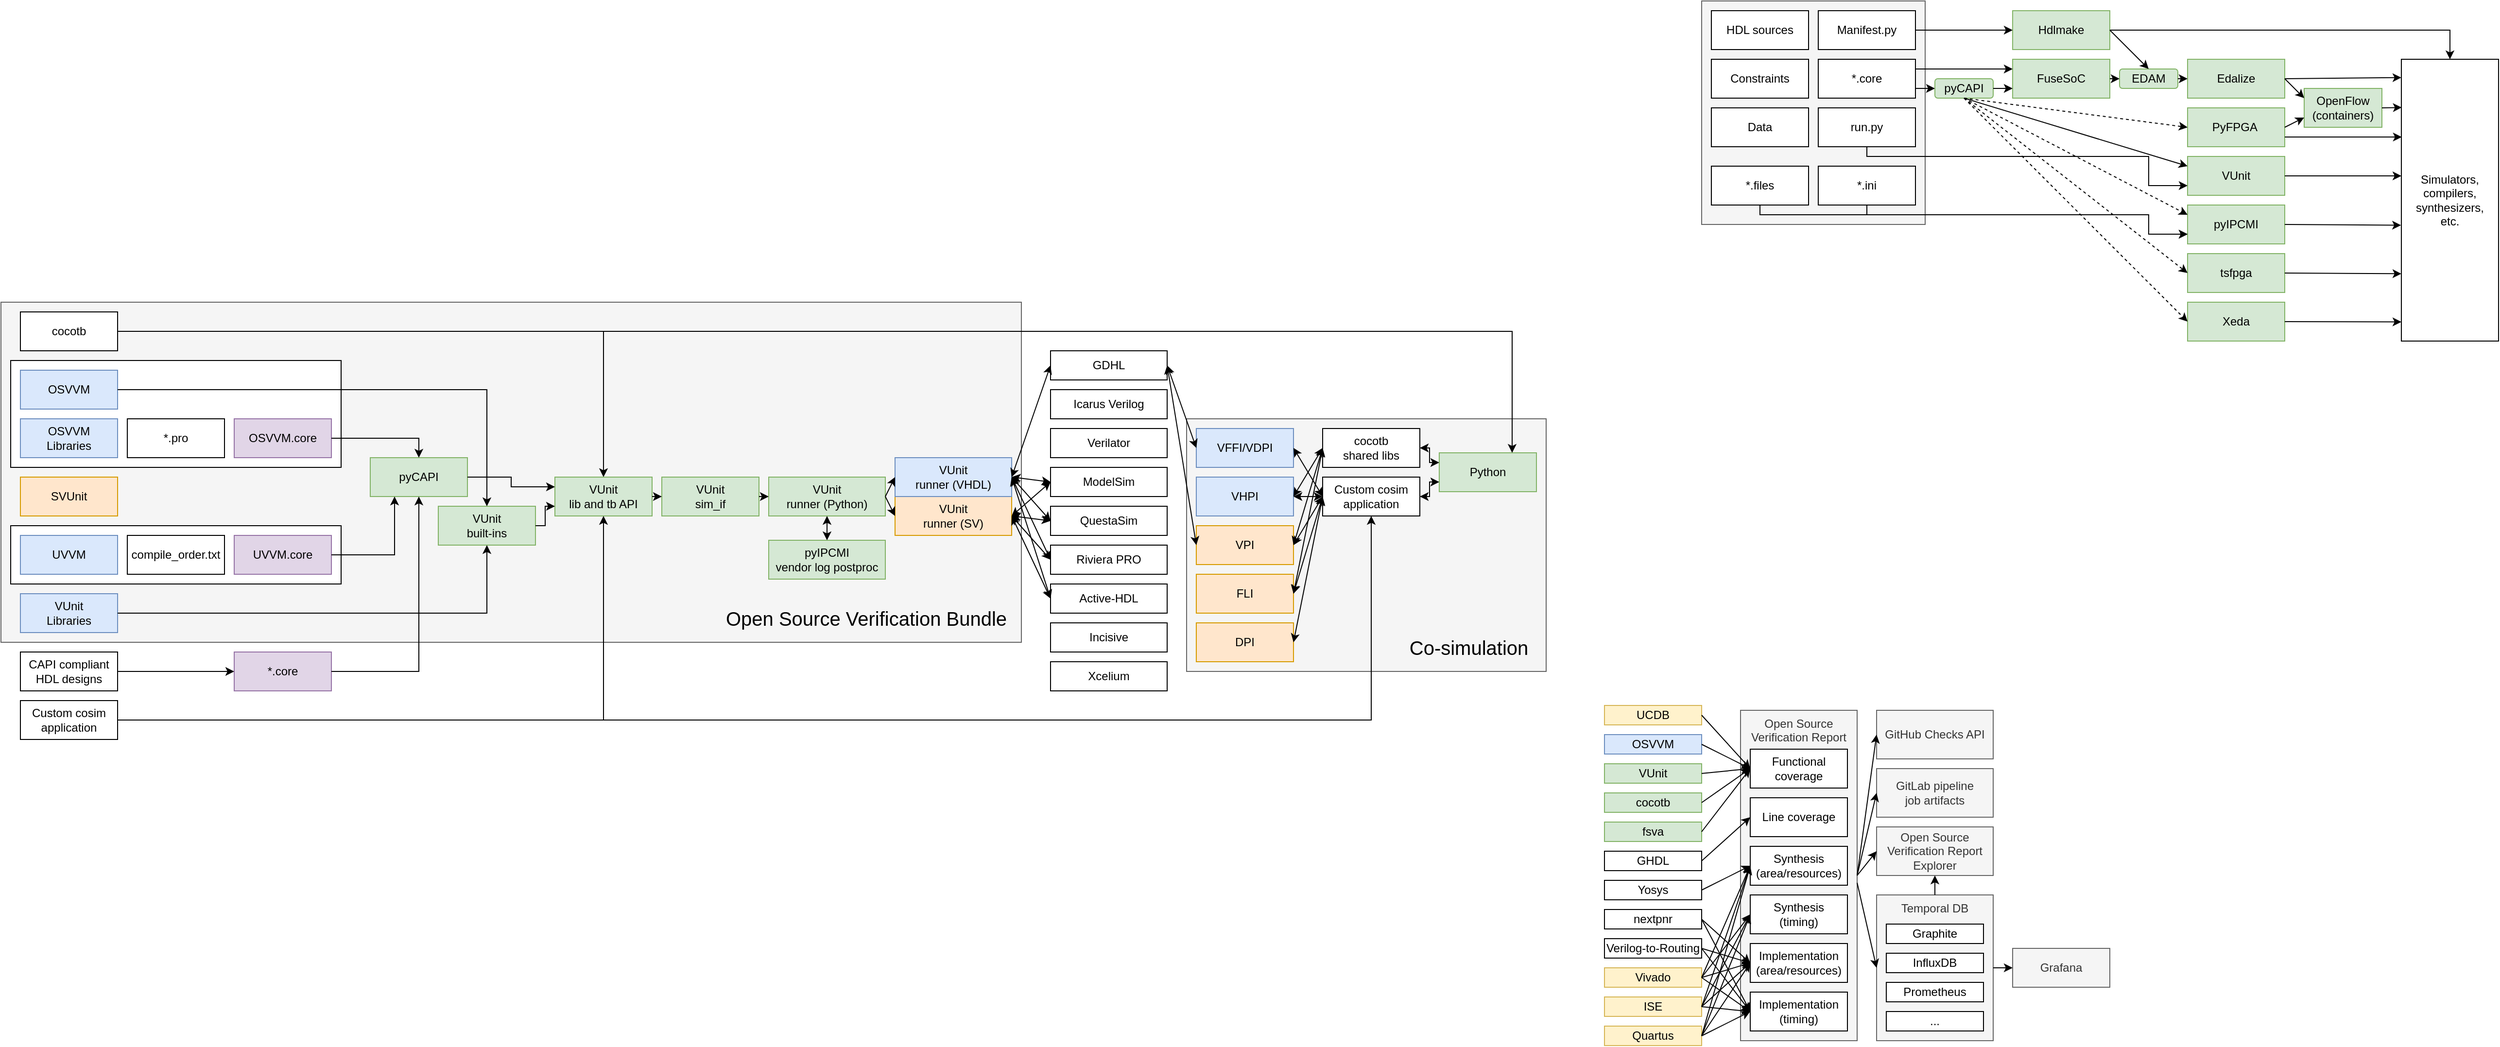 <mxfile version="13.5.7" type="device"><diagram id="d2f9ASwEIC5TiRPAWjsF" name="Page-1"><mxGraphModel dx="1086" dy="806" grid="1" gridSize="10" guides="1" tooltips="1" connect="1" arrows="1" fold="1" page="1" pageScale="1" pageWidth="3300" pageHeight="4681" math="0" shadow="0"><root><mxCell id="0"/><mxCell id="1" parent="0"/><mxCell id="IG0E6dByL6B1RZJMcGXC-5" value="" style="rounded=0;whiteSpace=wrap;html=1;fillColor=#f5f5f5;strokeColor=#666666;fontColor=#333333;" parent="1" vertex="1"><mxGeometry x="1710" y="470" width="370" height="260" as="geometry"/></mxCell><mxCell id="8mpmNhGysi4srLQqvKWt-3" value="" style="rounded=0;whiteSpace=wrap;html=1;fillColor=#f5f5f5;strokeColor=#666666;fontColor=#333333;" parent="1" vertex="1"><mxGeometry x="490" y="350" width="1050" height="350" as="geometry"/></mxCell><mxCell id="IG0E6dByL6B1RZJMcGXC-4" value="" style="rounded=0;whiteSpace=wrap;html=1;" parent="1" vertex="1"><mxGeometry x="500" y="580" width="340" height="60" as="geometry"/></mxCell><mxCell id="IG0E6dByL6B1RZJMcGXC-3" value="" style="rounded=0;whiteSpace=wrap;html=1;" parent="1" vertex="1"><mxGeometry x="500" y="410" width="340" height="110" as="geometry"/></mxCell><mxCell id="mtIA_DTUIuxuyC2sxOnX-15" value="" style="rounded=0;whiteSpace=wrap;html=1;fillColor=#f5f5f5;strokeColor=#666666;fontColor=#333333;" parent="1" vertex="1"><mxGeometry x="2240" y="40" width="230" height="230" as="geometry"/></mxCell><mxCell id="zlIwjg-5zXIZsDVePFxt-1" value="cocotb" style="rounded=0;whiteSpace=wrap;html=1;" parent="1" vertex="1"><mxGeometry x="510" y="360" width="100" height="40" as="geometry"/></mxCell><mxCell id="zlIwjg-5zXIZsDVePFxt-2" value="OSVVM&lt;br&gt;Libraries" style="rounded=0;whiteSpace=wrap;html=1;fillColor=#dae8fc;strokeColor=#6c8ebf;" parent="1" vertex="1"><mxGeometry x="510" y="470" width="100" height="40" as="geometry"/></mxCell><mxCell id="zlIwjg-5zXIZsDVePFxt-3" value="SVUnit" style="rounded=0;whiteSpace=wrap;html=1;fillColor=#ffe6cc;strokeColor=#d79b00;" parent="1" vertex="1"><mxGeometry x="510" y="530" width="100" height="40" as="geometry"/></mxCell><mxCell id="zlIwjg-5zXIZsDVePFxt-4" value="UVVM" style="rounded=0;whiteSpace=wrap;html=1;fillColor=#dae8fc;strokeColor=#6c8ebf;" parent="1" vertex="1"><mxGeometry x="510" y="590" width="100" height="40" as="geometry"/></mxCell><mxCell id="zlIwjg-5zXIZsDVePFxt-5" value="VUnit&lt;br&gt;Libraries" style="rounded=0;whiteSpace=wrap;html=1;fillColor=#dae8fc;strokeColor=#6c8ebf;" parent="1" vertex="1"><mxGeometry x="510" y="650" width="100" height="40" as="geometry"/></mxCell><mxCell id="zlIwjg-5zXIZsDVePFxt-6" value="GDHL" style="rounded=0;whiteSpace=wrap;html=1;" parent="1" vertex="1"><mxGeometry x="1570" y="400" width="120" height="30" as="geometry"/></mxCell><mxCell id="zlIwjg-5zXIZsDVePFxt-7" value="Icarus Verilog" style="rounded=0;whiteSpace=wrap;html=1;" parent="1" vertex="1"><mxGeometry x="1570" y="440" width="120" height="30" as="geometry"/></mxCell><mxCell id="zlIwjg-5zXIZsDVePFxt-8" value="Verilator" style="rounded=0;whiteSpace=wrap;html=1;" parent="1" vertex="1"><mxGeometry x="1570" y="480" width="120" height="30" as="geometry"/></mxCell><mxCell id="zlIwjg-5zXIZsDVePFxt-9" value="ModelSim" style="rounded=0;whiteSpace=wrap;html=1;" parent="1" vertex="1"><mxGeometry x="1570" y="520" width="120" height="30" as="geometry"/></mxCell><mxCell id="zlIwjg-5zXIZsDVePFxt-10" value="Riviera PRO" style="rounded=0;whiteSpace=wrap;html=1;" parent="1" vertex="1"><mxGeometry x="1570" y="600" width="120" height="30" as="geometry"/></mxCell><mxCell id="zlIwjg-5zXIZsDVePFxt-11" value="Active-HDL" style="rounded=0;whiteSpace=wrap;html=1;" parent="1" vertex="1"><mxGeometry x="1570" y="640" width="120" height="30" as="geometry"/></mxCell><mxCell id="zlIwjg-5zXIZsDVePFxt-12" value="QuestaSim" style="rounded=0;whiteSpace=wrap;html=1;" parent="1" vertex="1"><mxGeometry x="1570" y="560" width="120" height="30" as="geometry"/></mxCell><mxCell id="zlIwjg-5zXIZsDVePFxt-14" value="OSVVM.core" style="rounded=0;whiteSpace=wrap;html=1;fillColor=#e1d5e7;strokeColor=#9673a6;" parent="1" vertex="1"><mxGeometry x="730" y="470" width="100" height="40" as="geometry"/></mxCell><mxCell id="zlIwjg-5zXIZsDVePFxt-16" value="UVVM.core" style="rounded=0;whiteSpace=wrap;html=1;fillColor=#e1d5e7;strokeColor=#9673a6;" parent="1" vertex="1"><mxGeometry x="730" y="590" width="100" height="40" as="geometry"/></mxCell><mxCell id="zlIwjg-5zXIZsDVePFxt-18" value="pyCAPI" style="rounded=0;whiteSpace=wrap;html=1;fillColor=#d5e8d4;strokeColor=#82b366;" parent="1" vertex="1"><mxGeometry x="870" y="510" width="100" height="40" as="geometry"/></mxCell><mxCell id="zlIwjg-5zXIZsDVePFxt-19" value="VUnit&lt;br&gt;sim_if" style="rounded=0;whiteSpace=wrap;html=1;fillColor=#d5e8d4;strokeColor=#82b366;" parent="1" vertex="1"><mxGeometry x="1170" y="530" width="100" height="40" as="geometry"/></mxCell><mxCell id="zlIwjg-5zXIZsDVePFxt-20" value="*.pro" style="rounded=0;whiteSpace=wrap;html=1;" parent="1" vertex="1"><mxGeometry x="620" y="470" width="100" height="40" as="geometry"/></mxCell><mxCell id="zlIwjg-5zXIZsDVePFxt-21" value="compile_order.txt" style="rounded=0;whiteSpace=wrap;html=1;" parent="1" vertex="1"><mxGeometry x="620" y="590" width="100" height="40" as="geometry"/></mxCell><mxCell id="zlIwjg-5zXIZsDVePFxt-22" value="OSVVM" style="rounded=0;whiteSpace=wrap;html=1;fillColor=#dae8fc;strokeColor=#6c8ebf;" parent="1" vertex="1"><mxGeometry x="510" y="420" width="100" height="40" as="geometry"/></mxCell><mxCell id="zlIwjg-5zXIZsDVePFxt-23" value="VUnit&lt;br&gt;runner (Python)" style="rounded=0;whiteSpace=wrap;html=1;fillColor=#d5e8d4;strokeColor=#82b366;" parent="1" vertex="1"><mxGeometry x="1280" y="530" width="120" height="40" as="geometry"/></mxCell><mxCell id="zlIwjg-5zXIZsDVePFxt-27" value="Incisive" style="rounded=0;whiteSpace=wrap;html=1;" parent="1" vertex="1"><mxGeometry x="1570" y="680" width="120" height="30" as="geometry"/></mxCell><mxCell id="zlIwjg-5zXIZsDVePFxt-28" value="Xcelium" style="rounded=0;whiteSpace=wrap;html=1;" parent="1" vertex="1"><mxGeometry x="1570" y="720" width="120" height="30" as="geometry"/></mxCell><mxCell id="zlIwjg-5zXIZsDVePFxt-29" value="VUnit&lt;br&gt;built-ins" style="rounded=0;whiteSpace=wrap;html=1;fillColor=#d5e8d4;strokeColor=#82b366;" parent="1" vertex="1"><mxGeometry x="940" y="560" width="100" height="40" as="geometry"/></mxCell><mxCell id="zlIwjg-5zXIZsDVePFxt-30" value="" style="endArrow=classic;html=1;exitX=1;exitY=0.5;exitDx=0;exitDy=0;edgeStyle=orthogonalEdgeStyle;entryX=0.5;entryY=0;entryDx=0;entryDy=0;rounded=0;" parent="1" source="zlIwjg-5zXIZsDVePFxt-22" target="zlIwjg-5zXIZsDVePFxt-29" edge="1"><mxGeometry width="50" height="50" relative="1" as="geometry"><mxPoint x="960" y="590" as="sourcePoint"/><mxPoint x="1010" y="540" as="targetPoint"/></mxGeometry></mxCell><mxCell id="zlIwjg-5zXIZsDVePFxt-31" value="" style="endArrow=classic;html=1;exitX=1;exitY=0.5;exitDx=0;exitDy=0;edgeStyle=orthogonalEdgeStyle;entryX=0.5;entryY=0;entryDx=0;entryDy=0;rounded=0;" parent="1" source="zlIwjg-5zXIZsDVePFxt-1" target="zlIwjg-5zXIZsDVePFxt-34" edge="1"><mxGeometry width="50" height="50" relative="1" as="geometry"><mxPoint x="620" y="460" as="sourcePoint"/><mxPoint x="1010" y="540" as="targetPoint"/></mxGeometry></mxCell><mxCell id="zlIwjg-5zXIZsDVePFxt-32" value="" style="endArrow=classic;html=1;exitX=1;exitY=0.5;exitDx=0;exitDy=0;edgeStyle=orthogonalEdgeStyle;entryX=0.5;entryY=0;entryDx=0;entryDy=0;rounded=0;" parent="1" source="zlIwjg-5zXIZsDVePFxt-14" target="zlIwjg-5zXIZsDVePFxt-18" edge="1"><mxGeometry width="50" height="50" relative="1" as="geometry"><mxPoint x="620" y="410" as="sourcePoint"/><mxPoint x="1010" y="540" as="targetPoint"/></mxGeometry></mxCell><mxCell id="zlIwjg-5zXIZsDVePFxt-33" value="" style="endArrow=classic;html=1;exitX=1;exitY=0.5;exitDx=0;exitDy=0;edgeStyle=orthogonalEdgeStyle;entryX=0.25;entryY=1;entryDx=0;entryDy=0;rounded=0;" parent="1" source="zlIwjg-5zXIZsDVePFxt-16" target="zlIwjg-5zXIZsDVePFxt-18" edge="1"><mxGeometry width="50" height="50" relative="1" as="geometry"><mxPoint x="840" y="510" as="sourcePoint"/><mxPoint x="900" y="540" as="targetPoint"/></mxGeometry></mxCell><mxCell id="zlIwjg-5zXIZsDVePFxt-34" value="VUnit&lt;br&gt;lib and tb API" style="rounded=0;whiteSpace=wrap;html=1;fillColor=#d5e8d4;strokeColor=#82b366;" parent="1" vertex="1"><mxGeometry x="1060" y="530" width="100" height="40" as="geometry"/></mxCell><mxCell id="zlIwjg-5zXIZsDVePFxt-35" value="" style="endArrow=classic;html=1;edgeStyle=orthogonalEdgeStyle;entryX=0.5;entryY=1;entryDx=0;entryDy=0;rounded=0;" parent="1" source="zlIwjg-5zXIZsDVePFxt-5" target="zlIwjg-5zXIZsDVePFxt-29" edge="1"><mxGeometry width="50" height="50" relative="1" as="geometry"><mxPoint x="620" y="460" as="sourcePoint"/><mxPoint x="1010" y="540" as="targetPoint"/></mxGeometry></mxCell><mxCell id="zlIwjg-5zXIZsDVePFxt-36" value="" style="endArrow=classic;html=1;exitX=1;exitY=0.5;exitDx=0;exitDy=0;edgeStyle=orthogonalEdgeStyle;entryX=0;entryY=0.25;entryDx=0;entryDy=0;rounded=0;" parent="1" source="zlIwjg-5zXIZsDVePFxt-18" target="zlIwjg-5zXIZsDVePFxt-34" edge="1"><mxGeometry width="50" height="50" relative="1" as="geometry"><mxPoint x="840" y="610" as="sourcePoint"/><mxPoint x="930" y="560" as="targetPoint"/></mxGeometry></mxCell><mxCell id="zlIwjg-5zXIZsDVePFxt-37" value="" style="endArrow=classic;html=1;exitX=1;exitY=0.5;exitDx=0;exitDy=0;edgeStyle=orthogonalEdgeStyle;entryX=0;entryY=0.75;entryDx=0;entryDy=0;rounded=0;" parent="1" source="zlIwjg-5zXIZsDVePFxt-29" target="zlIwjg-5zXIZsDVePFxt-34" edge="1"><mxGeometry width="50" height="50" relative="1" as="geometry"><mxPoint x="980" y="540" as="sourcePoint"/><mxPoint x="1070" y="550" as="targetPoint"/></mxGeometry></mxCell><mxCell id="zlIwjg-5zXIZsDVePFxt-38" value="" style="endArrow=classic;html=1;entryX=0;entryY=0.5;entryDx=0;entryDy=0;exitX=1;exitY=0.5;exitDx=0;exitDy=0;" parent="1" source="zlIwjg-5zXIZsDVePFxt-34" target="zlIwjg-5zXIZsDVePFxt-19" edge="1"><mxGeometry width="50" height="50" relative="1" as="geometry"><mxPoint x="1040" y="370" as="sourcePoint"/><mxPoint x="1090" y="320" as="targetPoint"/></mxGeometry></mxCell><mxCell id="zlIwjg-5zXIZsDVePFxt-39" value="" style="endArrow=classic;html=1;entryX=0;entryY=0.5;entryDx=0;entryDy=0;exitX=1;exitY=0.5;exitDx=0;exitDy=0;" parent="1" source="zlIwjg-5zXIZsDVePFxt-19" target="zlIwjg-5zXIZsDVePFxt-23" edge="1"><mxGeometry width="50" height="50" relative="1" as="geometry"><mxPoint x="1260" y="480" as="sourcePoint"/><mxPoint x="1180" y="560" as="targetPoint"/></mxGeometry></mxCell><mxCell id="zlIwjg-5zXIZsDVePFxt-40" value="VUnit&lt;br&gt;runner (SV)" style="rounded=0;whiteSpace=wrap;html=1;fillColor=#ffe6cc;strokeColor=#d79b00;" parent="1" vertex="1"><mxGeometry x="1410" y="550" width="120" height="40" as="geometry"/></mxCell><mxCell id="zlIwjg-5zXIZsDVePFxt-41" value="VUnit&lt;br&gt;runner (VHDL)" style="rounded=0;whiteSpace=wrap;html=1;fillColor=#dae8fc;strokeColor=#6c8ebf;" parent="1" vertex="1"><mxGeometry x="1410" y="510" width="120" height="40" as="geometry"/></mxCell><mxCell id="zlIwjg-5zXIZsDVePFxt-42" value="" style="endArrow=classic;html=1;entryX=0;entryY=0.5;entryDx=0;entryDy=0;exitX=1;exitY=0.5;exitDx=0;exitDy=0;" parent="1" source="zlIwjg-5zXIZsDVePFxt-23" target="zlIwjg-5zXIZsDVePFxt-41" edge="1"><mxGeometry width="50" height="50" relative="1" as="geometry"><mxPoint x="1280" y="560" as="sourcePoint"/><mxPoint x="1290" y="560" as="targetPoint"/></mxGeometry></mxCell><mxCell id="zlIwjg-5zXIZsDVePFxt-43" value="" style="endArrow=classic;html=1;entryX=0;entryY=0.5;entryDx=0;entryDy=0;exitX=1;exitY=0.5;exitDx=0;exitDy=0;" parent="1" source="zlIwjg-5zXIZsDVePFxt-23" target="zlIwjg-5zXIZsDVePFxt-40" edge="1"><mxGeometry width="50" height="50" relative="1" as="geometry"><mxPoint x="1410" y="560" as="sourcePoint"/><mxPoint x="1420" y="540" as="targetPoint"/></mxGeometry></mxCell><mxCell id="zlIwjg-5zXIZsDVePFxt-44" value="" style="endArrow=classic;html=1;entryX=0;entryY=0.5;entryDx=0;entryDy=0;exitX=1;exitY=0.5;exitDx=0;exitDy=0;startArrow=classic;startFill=1;endFill=1;" parent="1" source="zlIwjg-5zXIZsDVePFxt-41" target="zlIwjg-5zXIZsDVePFxt-6" edge="1"><mxGeometry width="50" height="50" relative="1" as="geometry"><mxPoint x="1410" y="560" as="sourcePoint"/><mxPoint x="1420" y="540" as="targetPoint"/></mxGeometry></mxCell><mxCell id="zlIwjg-5zXIZsDVePFxt-45" value="" style="endArrow=classic;html=1;entryX=0;entryY=0.5;entryDx=0;entryDy=0;exitX=1;exitY=0.5;exitDx=0;exitDy=0;startArrow=classic;startFill=1;endFill=1;" parent="1" source="zlIwjg-5zXIZsDVePFxt-41" target="zlIwjg-5zXIZsDVePFxt-9" edge="1"><mxGeometry width="50" height="50" relative="1" as="geometry"><mxPoint x="1540" y="540" as="sourcePoint"/><mxPoint x="1580" y="400" as="targetPoint"/></mxGeometry></mxCell><mxCell id="zlIwjg-5zXIZsDVePFxt-46" value="" style="endArrow=classic;html=1;entryX=0;entryY=0.5;entryDx=0;entryDy=0;exitX=1;exitY=0.5;exitDx=0;exitDy=0;startArrow=classic;startFill=1;endFill=1;" parent="1" source="zlIwjg-5zXIZsDVePFxt-40" target="zlIwjg-5zXIZsDVePFxt-9" edge="1"><mxGeometry width="50" height="50" relative="1" as="geometry"><mxPoint x="1540" y="540" as="sourcePoint"/><mxPoint x="1580" y="520" as="targetPoint"/></mxGeometry></mxCell><mxCell id="zlIwjg-5zXIZsDVePFxt-47" value="" style="endArrow=classic;html=1;entryX=0;entryY=0.5;entryDx=0;entryDy=0;exitX=1;exitY=0.5;exitDx=0;exitDy=0;startArrow=classic;startFill=1;endFill=1;" parent="1" source="zlIwjg-5zXIZsDVePFxt-40" target="zlIwjg-5zXIZsDVePFxt-12" edge="1"><mxGeometry width="50" height="50" relative="1" as="geometry"><mxPoint x="1540" y="580" as="sourcePoint"/><mxPoint x="1580" y="520" as="targetPoint"/></mxGeometry></mxCell><mxCell id="zlIwjg-5zXIZsDVePFxt-48" value="" style="endArrow=classic;html=1;entryX=0;entryY=0.5;entryDx=0;entryDy=0;exitX=1;exitY=0.5;exitDx=0;exitDy=0;startArrow=classic;startFill=1;endFill=1;" parent="1" source="zlIwjg-5zXIZsDVePFxt-40" target="zlIwjg-5zXIZsDVePFxt-10" edge="1"><mxGeometry width="50" height="50" relative="1" as="geometry"><mxPoint x="1540" y="580" as="sourcePoint"/><mxPoint x="1580" y="560" as="targetPoint"/></mxGeometry></mxCell><mxCell id="zlIwjg-5zXIZsDVePFxt-49" value="" style="endArrow=classic;html=1;entryX=0;entryY=0.5;entryDx=0;entryDy=0;exitX=1;exitY=0.5;exitDx=0;exitDy=0;startArrow=classic;startFill=1;endFill=1;" parent="1" source="zlIwjg-5zXIZsDVePFxt-41" target="zlIwjg-5zXIZsDVePFxt-12" edge="1"><mxGeometry width="50" height="50" relative="1" as="geometry"><mxPoint x="1540" y="580" as="sourcePoint"/><mxPoint x="1580" y="600" as="targetPoint"/></mxGeometry></mxCell><mxCell id="zlIwjg-5zXIZsDVePFxt-50" value="" style="endArrow=classic;html=1;entryX=0;entryY=0.5;entryDx=0;entryDy=0;exitX=1;exitY=0.5;exitDx=0;exitDy=0;startArrow=classic;startFill=1;endFill=1;" parent="1" source="zlIwjg-5zXIZsDVePFxt-41" target="zlIwjg-5zXIZsDVePFxt-10" edge="1"><mxGeometry width="50" height="50" relative="1" as="geometry"><mxPoint x="1540" y="540" as="sourcePoint"/><mxPoint x="1580" y="560" as="targetPoint"/></mxGeometry></mxCell><mxCell id="zlIwjg-5zXIZsDVePFxt-51" value="" style="endArrow=classic;html=1;entryX=0;entryY=0.5;entryDx=0;entryDy=0;exitX=1;exitY=0.5;exitDx=0;exitDy=0;startArrow=classic;startFill=1;endFill=1;" parent="1" source="zlIwjg-5zXIZsDVePFxt-41" target="zlIwjg-5zXIZsDVePFxt-11" edge="1"><mxGeometry width="50" height="50" relative="1" as="geometry"><mxPoint x="1540" y="540" as="sourcePoint"/><mxPoint x="1580" y="600" as="targetPoint"/></mxGeometry></mxCell><mxCell id="zlIwjg-5zXIZsDVePFxt-52" value="" style="endArrow=classic;html=1;entryX=0;entryY=0.5;entryDx=0;entryDy=0;startArrow=classic;startFill=1;endFill=1;" parent="1" target="zlIwjg-5zXIZsDVePFxt-11" edge="1"><mxGeometry width="50" height="50" relative="1" as="geometry"><mxPoint x="1530" y="570" as="sourcePoint"/><mxPoint x="1580" y="640" as="targetPoint"/></mxGeometry></mxCell><mxCell id="8mpmNhGysi4srLQqvKWt-1" value="CAPI compliant&lt;br&gt;HDL designs" style="rounded=0;whiteSpace=wrap;html=1;" parent="1" vertex="1"><mxGeometry x="510" y="710" width="100" height="40" as="geometry"/></mxCell><mxCell id="8mpmNhGysi4srLQqvKWt-2" value="*.core" style="rounded=0;whiteSpace=wrap;html=1;fillColor=#e1d5e7;strokeColor=#9673a6;" parent="1" vertex="1"><mxGeometry x="730" y="710" width="100" height="40" as="geometry"/></mxCell><mxCell id="8mpmNhGysi4srLQqvKWt-4" value="" style="endArrow=classic;html=1;exitX=1;exitY=0.5;exitDx=0;exitDy=0;edgeStyle=orthogonalEdgeStyle;entryX=0.5;entryY=1;entryDx=0;entryDy=0;rounded=0;" parent="1" source="8mpmNhGysi4srLQqvKWt-2" target="zlIwjg-5zXIZsDVePFxt-18" edge="1"><mxGeometry width="50" height="50" relative="1" as="geometry"><mxPoint x="840" y="610" as="sourcePoint"/><mxPoint x="905" y="560" as="targetPoint"/></mxGeometry></mxCell><mxCell id="8mpmNhGysi4srLQqvKWt-5" value="" style="endArrow=classic;html=1;fontColor=#000000;exitX=1;exitY=0.5;exitDx=0;exitDy=0;entryX=0;entryY=0.5;entryDx=0;entryDy=0;" parent="1" source="8mpmNhGysi4srLQqvKWt-1" target="8mpmNhGysi4srLQqvKWt-2" edge="1"><mxGeometry width="50" height="50" relative="1" as="geometry"><mxPoint x="1080" y="610" as="sourcePoint"/><mxPoint x="1130" y="560" as="targetPoint"/></mxGeometry></mxCell><mxCell id="8mpmNhGysi4srLQqvKWt-6" value="VPI" style="rounded=0;whiteSpace=wrap;html=1;fillColor=#ffe6cc;strokeColor=#d79b00;" parent="1" vertex="1"><mxGeometry x="1720" y="580" width="100" height="40" as="geometry"/></mxCell><mxCell id="8mpmNhGysi4srLQqvKWt-7" value="VHPI" style="rounded=0;whiteSpace=wrap;html=1;fillColor=#dae8fc;strokeColor=#6c8ebf;" parent="1" vertex="1"><mxGeometry x="1720" y="530" width="100" height="40" as="geometry"/></mxCell><mxCell id="8mpmNhGysi4srLQqvKWt-8" value="VFFI/VDPI" style="rounded=0;whiteSpace=wrap;html=1;fillColor=#dae8fc;strokeColor=#6c8ebf;" parent="1" vertex="1"><mxGeometry x="1720" y="480" width="100" height="40" as="geometry"/></mxCell><mxCell id="8mpmNhGysi4srLQqvKWt-9" value="FLI" style="rounded=0;whiteSpace=wrap;html=1;fillColor=#ffe6cc;strokeColor=#d79b00;" parent="1" vertex="1"><mxGeometry x="1720" y="630" width="100" height="40" as="geometry"/></mxCell><mxCell id="8mpmNhGysi4srLQqvKWt-10" value="Python" style="rounded=0;whiteSpace=wrap;html=1;fillColor=#d5e8d4;strokeColor=#82b366;" parent="1" vertex="1"><mxGeometry x="1970" y="505" width="100" height="40" as="geometry"/></mxCell><mxCell id="8mpmNhGysi4srLQqvKWt-11" value="Custom cosim&lt;br&gt;application" style="rounded=0;whiteSpace=wrap;html=1;" parent="1" vertex="1"><mxGeometry x="1850" y="530" width="100" height="40" as="geometry"/></mxCell><mxCell id="8mpmNhGysi4srLQqvKWt-12" value="" style="endArrow=classic;html=1;entryX=1;entryY=0.5;entryDx=0;entryDy=0;exitX=0;exitY=0.5;exitDx=0;exitDy=0;startArrow=classic;startFill=1;endFill=1;" parent="1" source="8mpmNhGysi4srLQqvKWt-6" target="zlIwjg-5zXIZsDVePFxt-6" edge="1"><mxGeometry width="50" height="50" relative="1" as="geometry"><mxPoint x="1540" y="565.0" as="sourcePoint"/><mxPoint x="1580" y="425.0" as="targetPoint"/></mxGeometry></mxCell><mxCell id="8mpmNhGysi4srLQqvKWt-13" value="" style="endArrow=classic;html=1;entryX=1;entryY=0.5;entryDx=0;entryDy=0;exitX=0;exitY=0.5;exitDx=0;exitDy=0;startArrow=classic;startFill=1;endFill=1;" parent="1" source="8mpmNhGysi4srLQqvKWt-8" target="zlIwjg-5zXIZsDVePFxt-6" edge="1"><mxGeometry width="50" height="50" relative="1" as="geometry"><mxPoint x="1740" y="510.0" as="sourcePoint"/><mxPoint x="1700" y="425.0" as="targetPoint"/></mxGeometry></mxCell><mxCell id="8mpmNhGysi4srLQqvKWt-14" value="" style="endArrow=classic;html=1;entryX=1;entryY=0.5;entryDx=0;entryDy=0;exitX=0;exitY=0.5;exitDx=0;exitDy=0;startArrow=classic;startFill=1;endFill=1;" parent="1" source="8mpmNhGysi4srLQqvKWt-11" target="8mpmNhGysi4srLQqvKWt-6" edge="1"><mxGeometry width="50" height="50" relative="1" as="geometry"><mxPoint x="1730.0" y="510" as="sourcePoint"/><mxPoint x="1690.0" y="425" as="targetPoint"/></mxGeometry></mxCell><mxCell id="8mpmNhGysi4srLQqvKWt-15" value="cocotb&lt;br&gt;shared libs" style="rounded=0;whiteSpace=wrap;html=1;" parent="1" vertex="1"><mxGeometry x="1850" y="480" width="100" height="40" as="geometry"/></mxCell><mxCell id="8mpmNhGysi4srLQqvKWt-16" value="" style="endArrow=classic;html=1;entryX=1;entryY=0.5;entryDx=0;entryDy=0;exitX=0;exitY=0.5;exitDx=0;exitDy=0;startArrow=classic;startFill=1;endFill=1;" parent="1" source="8mpmNhGysi4srLQqvKWt-15" target="8mpmNhGysi4srLQqvKWt-6" edge="1"><mxGeometry width="50" height="50" relative="1" as="geometry"><mxPoint x="1860.0" y="585" as="sourcePoint"/><mxPoint x="1830.0" y="510" as="targetPoint"/></mxGeometry></mxCell><mxCell id="8mpmNhGysi4srLQqvKWt-17" value="" style="endArrow=classic;html=1;entryX=1;entryY=0.5;entryDx=0;entryDy=0;startArrow=classic;startFill=1;endFill=1;rounded=0;exitX=0;exitY=0.25;exitDx=0;exitDy=0;edgeStyle=orthogonalEdgeStyle;" parent="1" source="8mpmNhGysi4srLQqvKWt-10" target="8mpmNhGysi4srLQqvKWt-15" edge="1"><mxGeometry width="50" height="50" relative="1" as="geometry"><mxPoint x="1980" y="610" as="sourcePoint"/><mxPoint x="1830.0" y="510" as="targetPoint"/><Array as="points"><mxPoint x="1960" y="515"/><mxPoint x="1960" y="500"/></Array></mxGeometry></mxCell><mxCell id="8mpmNhGysi4srLQqvKWt-18" value="" style="endArrow=classic;html=1;entryX=1;entryY=0.5;entryDx=0;entryDy=0;startArrow=classic;startFill=1;endFill=1;edgeStyle=orthogonalEdgeStyle;rounded=0;exitX=0;exitY=0.75;exitDx=0;exitDy=0;" parent="1" source="8mpmNhGysi4srLQqvKWt-10" target="8mpmNhGysi4srLQqvKWt-11" edge="1"><mxGeometry width="50" height="50" relative="1" as="geometry"><mxPoint x="2010" y="780" as="sourcePoint"/><mxPoint x="1910.0" y="485" as="targetPoint"/><Array as="points"><mxPoint x="1960" y="535"/><mxPoint x="1960" y="550"/></Array></mxGeometry></mxCell><mxCell id="8mpmNhGysi4srLQqvKWt-19" value="" style="endArrow=classic;html=1;entryX=1;entryY=0.5;entryDx=0;entryDy=0;exitX=0;exitY=0.5;exitDx=0;exitDy=0;startArrow=classic;startFill=1;endFill=1;" parent="1" source="8mpmNhGysi4srLQqvKWt-15" target="8mpmNhGysi4srLQqvKWt-7" edge="1"><mxGeometry width="50" height="50" relative="1" as="geometry"><mxPoint x="1860.0" y="510" as="sourcePoint"/><mxPoint x="1830.0" y="510" as="targetPoint"/></mxGeometry></mxCell><mxCell id="8mpmNhGysi4srLQqvKWt-20" value="" style="endArrow=classic;html=1;entryX=1;entryY=0.5;entryDx=0;entryDy=0;exitX=0;exitY=0.5;exitDx=0;exitDy=0;startArrow=classic;startFill=1;endFill=1;" parent="1" source="8mpmNhGysi4srLQqvKWt-15" target="8mpmNhGysi4srLQqvKWt-9" edge="1"><mxGeometry width="50" height="50" relative="1" as="geometry"><mxPoint x="1860.0" y="510" as="sourcePoint"/><mxPoint x="1830.0" y="560" as="targetPoint"/></mxGeometry></mxCell><mxCell id="8mpmNhGysi4srLQqvKWt-21" value="" style="endArrow=classic;html=1;entryX=1;entryY=0.5;entryDx=0;entryDy=0;startArrow=classic;startFill=1;endFill=1;exitX=0;exitY=0.5;exitDx=0;exitDy=0;" parent="1" source="8mpmNhGysi4srLQqvKWt-11" target="8mpmNhGysi4srLQqvKWt-7" edge="1"><mxGeometry width="50" height="50" relative="1" as="geometry"><mxPoint x="1850" y="575" as="sourcePoint"/><mxPoint x="1830.0" y="660" as="targetPoint"/></mxGeometry></mxCell><mxCell id="8mpmNhGysi4srLQqvKWt-22" value="" style="endArrow=classic;html=1;entryX=1;entryY=0.5;entryDx=0;entryDy=0;startArrow=classic;startFill=1;endFill=1;exitX=0;exitY=0.5;exitDx=0;exitDy=0;" parent="1" source="8mpmNhGysi4srLQqvKWt-11" target="8mpmNhGysi4srLQqvKWt-8" edge="1"><mxGeometry width="50" height="50" relative="1" as="geometry"><mxPoint x="1850" y="575" as="sourcePoint"/><mxPoint x="1830.0" y="560" as="targetPoint"/></mxGeometry></mxCell><mxCell id="8mpmNhGysi4srLQqvKWt-23" value="" style="endArrow=classic;html=1;entryX=1;entryY=0.5;entryDx=0;entryDy=0;startArrow=classic;startFill=1;endFill=1;exitX=0;exitY=0.5;exitDx=0;exitDy=0;" parent="1" source="8mpmNhGysi4srLQqvKWt-11" target="8mpmNhGysi4srLQqvKWt-9" edge="1"><mxGeometry width="50" height="50" relative="1" as="geometry"><mxPoint x="1860.0" y="585" as="sourcePoint"/><mxPoint x="1830.0" y="610" as="targetPoint"/></mxGeometry></mxCell><mxCell id="mtIA_DTUIuxuyC2sxOnX-1" value="FuseSoC" style="rounded=0;whiteSpace=wrap;html=1;fillColor=#d5e8d4;strokeColor=#82b366;" parent="1" vertex="1"><mxGeometry x="2560" y="100" width="100" height="40" as="geometry"/></mxCell><mxCell id="mtIA_DTUIuxuyC2sxOnX-2" value="pyCAPI" style="rounded=1;whiteSpace=wrap;html=1;fillColor=#d5e8d4;strokeColor=#82b366;" parent="1" vertex="1"><mxGeometry x="2480" y="120" width="60" height="20" as="geometry"/></mxCell><mxCell id="mtIA_DTUIuxuyC2sxOnX-3" value="*.core" style="rounded=0;whiteSpace=wrap;html=1;" parent="1" vertex="1"><mxGeometry x="2360" y="100" width="100" height="40" as="geometry"/></mxCell><mxCell id="mtIA_DTUIuxuyC2sxOnX-4" value="HDL sources" style="rounded=0;whiteSpace=wrap;html=1;" parent="1" vertex="1"><mxGeometry x="2250" y="50" width="100" height="40" as="geometry"/></mxCell><mxCell id="mtIA_DTUIuxuyC2sxOnX-5" value="Constraints" style="rounded=0;whiteSpace=wrap;html=1;" parent="1" vertex="1"><mxGeometry x="2250" y="100" width="100" height="40" as="geometry"/></mxCell><mxCell id="mtIA_DTUIuxuyC2sxOnX-6" value="Data" style="rounded=0;whiteSpace=wrap;html=1;" parent="1" vertex="1"><mxGeometry x="2250" y="150" width="100" height="40" as="geometry"/></mxCell><mxCell id="mtIA_DTUIuxuyC2sxOnX-7" value="Xeda" style="rounded=0;whiteSpace=wrap;html=1;fillColor=#d5e8d4;strokeColor=#82b366;" parent="1" vertex="1"><mxGeometry x="2740" y="350" width="100" height="40" as="geometry"/></mxCell><mxCell id="mtIA_DTUIuxuyC2sxOnX-8" value="tsfpga" style="rounded=0;whiteSpace=wrap;html=1;fillColor=#d5e8d4;strokeColor=#82b366;" parent="1" vertex="1"><mxGeometry x="2740" y="300" width="100" height="40" as="geometry"/></mxCell><mxCell id="mtIA_DTUIuxuyC2sxOnX-9" value="&amp;nbsp; &amp;nbsp; &amp;nbsp; &amp;nbsp;PyFPGA" style="rounded=0;whiteSpace=wrap;html=1;fillColor=#d5e8d4;strokeColor=#82b366;align=left;" parent="1" vertex="1"><mxGeometry x="2740" y="150" width="100" height="40" as="geometry"/></mxCell><mxCell id="mtIA_DTUIuxuyC2sxOnX-10" value="VUnit" style="rounded=0;whiteSpace=wrap;html=1;fillColor=#d5e8d4;strokeColor=#82b366;" parent="1" vertex="1"><mxGeometry x="2740" y="200" width="100" height="40" as="geometry"/></mxCell><mxCell id="mtIA_DTUIuxuyC2sxOnX-11" value="EDAM" style="rounded=1;whiteSpace=wrap;html=1;fillColor=#d5e8d4;strokeColor=#82b366;" parent="1" vertex="1"><mxGeometry x="2670" y="110" width="60" height="20" as="geometry"/></mxCell><mxCell id="mtIA_DTUIuxuyC2sxOnX-12" value="Edalize" style="rounded=0;whiteSpace=wrap;html=1;fillColor=#d5e8d4;strokeColor=#82b366;" parent="1" vertex="1"><mxGeometry x="2740" y="100" width="100" height="40" as="geometry"/></mxCell><mxCell id="mtIA_DTUIuxuyC2sxOnX-13" value="Simulators,&lt;br&gt;compilers,&lt;br&gt;synthesizers,&lt;br&gt;etc." style="rounded=0;whiteSpace=wrap;html=1;" parent="1" vertex="1"><mxGeometry x="2960" y="100" width="100" height="290" as="geometry"/></mxCell><mxCell id="mtIA_DTUIuxuyC2sxOnX-16" value="" style="endArrow=classic;html=1;entryX=0;entryY=0.414;entryDx=0;entryDy=0;exitX=1;exitY=0.5;exitDx=0;exitDy=0;entryPerimeter=0;" parent="1" source="mtIA_DTUIuxuyC2sxOnX-10" target="mtIA_DTUIuxuyC2sxOnX-13" edge="1"><mxGeometry width="50" height="50" relative="1" as="geometry"><mxPoint x="2610" y="180" as="sourcePoint"/><mxPoint x="2660" y="130" as="targetPoint"/></mxGeometry></mxCell><mxCell id="mtIA_DTUIuxuyC2sxOnX-17" value="" style="endArrow=classic;html=1;exitX=1;exitY=0.75;exitDx=0;exitDy=0;entryX=0.004;entryY=0.276;entryDx=0;entryDy=0;entryPerimeter=0;" parent="1" source="mtIA_DTUIuxuyC2sxOnX-9" target="mtIA_DTUIuxuyC2sxOnX-13" edge="1"><mxGeometry width="50" height="50" relative="1" as="geometry"><mxPoint x="2730" y="10" as="sourcePoint"/><mxPoint x="2950" y="200" as="targetPoint"/></mxGeometry></mxCell><mxCell id="mtIA_DTUIuxuyC2sxOnX-18" value="" style="endArrow=classic;html=1;exitX=1;exitY=0.5;exitDx=0;exitDy=0;entryX=0;entryY=0.761;entryDx=0;entryDy=0;entryPerimeter=0;" parent="1" source="mtIA_DTUIuxuyC2sxOnX-8" target="mtIA_DTUIuxuyC2sxOnX-13" edge="1"><mxGeometry width="50" height="50" relative="1" as="geometry"><mxPoint x="2730" y="60" as="sourcePoint"/><mxPoint x="2950" y="310" as="targetPoint"/></mxGeometry></mxCell><mxCell id="mtIA_DTUIuxuyC2sxOnX-19" value="" style="endArrow=classic;html=1;exitX=1;exitY=0.5;exitDx=0;exitDy=0;entryX=0;entryY=0.932;entryDx=0;entryDy=0;entryPerimeter=0;" parent="1" source="mtIA_DTUIuxuyC2sxOnX-7" target="mtIA_DTUIuxuyC2sxOnX-13" edge="1"><mxGeometry width="50" height="50" relative="1" as="geometry"><mxPoint x="2730" y="110" as="sourcePoint"/><mxPoint x="2950" y="350" as="targetPoint"/></mxGeometry></mxCell><mxCell id="mtIA_DTUIuxuyC2sxOnX-20" value="" style="endArrow=classic;html=1;exitX=1;exitY=0.5;exitDx=0;exitDy=0;entryX=0;entryY=0.065;entryDx=0;entryDy=0;entryPerimeter=0;" parent="1" source="mtIA_DTUIuxuyC2sxOnX-12" target="mtIA_DTUIuxuyC2sxOnX-13" edge="1"><mxGeometry width="50" height="50" relative="1" as="geometry"><mxPoint x="2730" y="160" as="sourcePoint"/><mxPoint x="2920" y="110" as="targetPoint"/></mxGeometry></mxCell><mxCell id="mtIA_DTUIuxuyC2sxOnX-21" value="" style="endArrow=classic;html=1;exitX=1;exitY=0.5;exitDx=0;exitDy=0;entryX=0;entryY=0.5;entryDx=0;entryDy=0;" parent="1" source="mtIA_DTUIuxuyC2sxOnX-11" target="mtIA_DTUIuxuyC2sxOnX-12" edge="1"><mxGeometry width="50" height="50" relative="1" as="geometry"><mxPoint x="2850" y="210" as="sourcePoint"/><mxPoint x="2870" y="110" as="targetPoint"/></mxGeometry></mxCell><mxCell id="mtIA_DTUIuxuyC2sxOnX-22" value="" style="endArrow=classic;html=1;exitX=1;exitY=0.5;exitDx=0;exitDy=0;entryX=0;entryY=0.5;entryDx=0;entryDy=0;" parent="1" source="mtIA_DTUIuxuyC2sxOnX-1" target="mtIA_DTUIuxuyC2sxOnX-11" edge="1"><mxGeometry width="50" height="50" relative="1" as="geometry"><mxPoint x="2730" y="210" as="sourcePoint"/><mxPoint x="2590" y="280" as="targetPoint"/></mxGeometry></mxCell><mxCell id="mtIA_DTUIuxuyC2sxOnX-23" value="" style="endArrow=classic;html=1;exitX=0.5;exitY=1;exitDx=0;exitDy=0;entryX=0;entryY=0.25;entryDx=0;entryDy=0;" parent="1" source="mtIA_DTUIuxuyC2sxOnX-2" target="mtIA_DTUIuxuyC2sxOnX-10" edge="1"><mxGeometry width="50" height="50" relative="1" as="geometry"><mxPoint x="2590" y="210" as="sourcePoint"/><mxPoint x="2610" y="210" as="targetPoint"/></mxGeometry></mxCell><mxCell id="mtIA_DTUIuxuyC2sxOnX-24" value="" style="endArrow=classic;html=1;exitX=0.5;exitY=1;exitDx=0;exitDy=0;entryX=0;entryY=0.5;entryDx=0;entryDy=0;dashed=1;" parent="1" source="mtIA_DTUIuxuyC2sxOnX-2" target="mtIA_DTUIuxuyC2sxOnX-9" edge="1"><mxGeometry width="50" height="50" relative="1" as="geometry"><mxPoint x="2590" y="160" as="sourcePoint"/><mxPoint x="2600" y="50" as="targetPoint"/></mxGeometry></mxCell><mxCell id="mtIA_DTUIuxuyC2sxOnX-25" value="" style="endArrow=classic;html=1;exitX=0.5;exitY=1;exitDx=0;exitDy=0;entryX=0;entryY=0.5;entryDx=0;entryDy=0;dashed=1;" parent="1" source="mtIA_DTUIuxuyC2sxOnX-2" target="mtIA_DTUIuxuyC2sxOnX-8" edge="1"><mxGeometry width="50" height="50" relative="1" as="geometry"><mxPoint x="2590" y="160" as="sourcePoint"/><mxPoint x="2610" y="60" as="targetPoint"/></mxGeometry></mxCell><mxCell id="mtIA_DTUIuxuyC2sxOnX-26" value="" style="endArrow=classic;html=1;exitX=0.5;exitY=1;exitDx=0;exitDy=0;entryX=0;entryY=0.5;entryDx=0;entryDy=0;dashed=1;" parent="1" source="mtIA_DTUIuxuyC2sxOnX-2" target="mtIA_DTUIuxuyC2sxOnX-7" edge="1"><mxGeometry width="50" height="50" relative="1" as="geometry"><mxPoint x="2590" y="160" as="sourcePoint"/><mxPoint x="2610" y="110" as="targetPoint"/></mxGeometry></mxCell><mxCell id="mtIA_DTUIuxuyC2sxOnX-27" value="" style="endArrow=classic;html=1;exitX=1;exitY=0.75;exitDx=0;exitDy=0;entryX=0;entryY=0.5;entryDx=0;entryDy=0;" parent="1" source="mtIA_DTUIuxuyC2sxOnX-3" target="mtIA_DTUIuxuyC2sxOnX-2" edge="1"><mxGeometry width="50" height="50" relative="1" as="geometry"><mxPoint x="2590" y="160" as="sourcePoint"/><mxPoint x="2480" y="150" as="targetPoint"/></mxGeometry></mxCell><mxCell id="mtIA_DTUIuxuyC2sxOnX-29" value="" style="endArrow=classic;html=1;exitX=1;exitY=0.25;exitDx=0;exitDy=0;entryX=0;entryY=0.25;entryDx=0;entryDy=0;" parent="1" source="mtIA_DTUIuxuyC2sxOnX-3" target="mtIA_DTUIuxuyC2sxOnX-1" edge="1"><mxGeometry width="50" height="50" relative="1" as="geometry"><mxPoint x="2470" y="160" as="sourcePoint"/><mxPoint x="2490" y="160" as="targetPoint"/></mxGeometry></mxCell><mxCell id="mtIA_DTUIuxuyC2sxOnX-31" value="Hdlmake" style="rounded=0;whiteSpace=wrap;html=1;fillColor=#d5e8d4;strokeColor=#82b366;" parent="1" vertex="1"><mxGeometry x="2560" y="50" width="100" height="40" as="geometry"/></mxCell><mxCell id="mtIA_DTUIuxuyC2sxOnX-32" value="" style="endArrow=classic;html=1;exitX=1;exitY=0.5;exitDx=0;exitDy=0;entryX=0.5;entryY=0;entryDx=0;entryDy=0;" parent="1" source="mtIA_DTUIuxuyC2sxOnX-31" target="mtIA_DTUIuxuyC2sxOnX-11" edge="1"><mxGeometry width="50" height="50" relative="1" as="geometry"><mxPoint x="2610" y="130" as="sourcePoint"/><mxPoint x="2630" y="130" as="targetPoint"/></mxGeometry></mxCell><mxCell id="mtIA_DTUIuxuyC2sxOnX-33" value="run.py" style="rounded=0;whiteSpace=wrap;html=1;" parent="1" vertex="1"><mxGeometry x="2360" y="150" width="100" height="40" as="geometry"/></mxCell><mxCell id="mtIA_DTUIuxuyC2sxOnX-34" value="" style="endArrow=classic;html=1;exitX=0.5;exitY=1;exitDx=0;exitDy=0;entryX=0;entryY=0.75;entryDx=0;entryDy=0;edgeStyle=orthogonalEdgeStyle;rounded=0;" parent="1" source="mtIA_DTUIuxuyC2sxOnX-33" target="mtIA_DTUIuxuyC2sxOnX-10" edge="1"><mxGeometry width="50" height="50" relative="1" as="geometry"><mxPoint x="2590" y="180" as="sourcePoint"/><mxPoint x="2730" y="180" as="targetPoint"/><Array as="points"><mxPoint x="2410" y="200"/><mxPoint x="2700" y="200"/><mxPoint x="2700" y="230"/></Array></mxGeometry></mxCell><mxCell id="mtIA_DTUIuxuyC2sxOnX-35" value="Manifest.py" style="rounded=0;whiteSpace=wrap;html=1;" parent="1" vertex="1"><mxGeometry x="2360" y="50" width="100" height="40" as="geometry"/></mxCell><mxCell id="mtIA_DTUIuxuyC2sxOnX-36" value="" style="endArrow=classic;html=1;exitX=1;exitY=0.5;exitDx=0;exitDy=0;entryX=0;entryY=0.5;entryDx=0;entryDy=0;" parent="1" source="mtIA_DTUIuxuyC2sxOnX-35" target="mtIA_DTUIuxuyC2sxOnX-31" edge="1"><mxGeometry width="50" height="50" relative="1" as="geometry"><mxPoint x="2590" y="80" as="sourcePoint"/><mxPoint x="2610" y="130" as="targetPoint"/></mxGeometry></mxCell><mxCell id="S_3mn23QbebFaimZnyT2-1" value="" style="endArrow=classic;html=1;exitX=1;exitY=0.5;exitDx=0;exitDy=0;entryX=0.5;entryY=0;entryDx=0;entryDy=0;edgeStyle=orthogonalEdgeStyle;rounded=0;" parent="1" source="mtIA_DTUIuxuyC2sxOnX-31" target="mtIA_DTUIuxuyC2sxOnX-13" edge="1"><mxGeometry width="50" height="50" relative="1" as="geometry"><mxPoint x="2610" y="80" as="sourcePoint"/><mxPoint x="2630" y="130" as="targetPoint"/></mxGeometry></mxCell><mxCell id="IG0E6dByL6B1RZJMcGXC-1" value="" style="endArrow=classic;html=1;exitX=1;exitY=0.5;exitDx=0;exitDy=0;edgeStyle=orthogonalEdgeStyle;entryX=0.75;entryY=0;entryDx=0;entryDy=0;rounded=0;" parent="1" source="zlIwjg-5zXIZsDVePFxt-1" target="8mpmNhGysi4srLQqvKWt-10" edge="1"><mxGeometry width="50" height="50" relative="1" as="geometry"><mxPoint x="620" y="410" as="sourcePoint"/><mxPoint x="1120.0" y="540" as="targetPoint"/><Array as="points"><mxPoint x="2045" y="380"/></Array></mxGeometry></mxCell><mxCell id="IG0E6dByL6B1RZJMcGXC-6" value="Custom cosim&lt;br&gt;application" style="rounded=0;whiteSpace=wrap;html=1;" parent="1" vertex="1"><mxGeometry x="510" y="760" width="100" height="40" as="geometry"/></mxCell><mxCell id="IG0E6dByL6B1RZJMcGXC-7" value="" style="endArrow=classic;html=1;exitX=1;exitY=0.5;exitDx=0;exitDy=0;edgeStyle=orthogonalEdgeStyle;entryX=0.5;entryY=1;entryDx=0;entryDy=0;rounded=0;" parent="1" source="IG0E6dByL6B1RZJMcGXC-6" target="zlIwjg-5zXIZsDVePFxt-34" edge="1"><mxGeometry width="50" height="50" relative="1" as="geometry"><mxPoint x="840.0" y="740" as="sourcePoint"/><mxPoint x="930.0" y="560" as="targetPoint"/></mxGeometry></mxCell><mxCell id="IG0E6dByL6B1RZJMcGXC-8" value="" style="endArrow=classic;html=1;exitX=1;exitY=0.5;exitDx=0;exitDy=0;edgeStyle=orthogonalEdgeStyle;rounded=0;entryX=0.5;entryY=1;entryDx=0;entryDy=0;" parent="1" source="IG0E6dByL6B1RZJMcGXC-6" target="8mpmNhGysi4srLQqvKWt-11" edge="1"><mxGeometry width="50" height="50" relative="1" as="geometry"><mxPoint x="620" y="790" as="sourcePoint"/><mxPoint x="1920" y="730" as="targetPoint"/></mxGeometry></mxCell><mxCell id="_-4wS_JDql1Luh_HgSd7-1" value="*.ini" style="rounded=0;whiteSpace=wrap;html=1;" parent="1" vertex="1"><mxGeometry x="2360" y="210" width="100" height="40" as="geometry"/></mxCell><mxCell id="_-4wS_JDql1Luh_HgSd7-2" value="*.files" style="rounded=0;whiteSpace=wrap;html=1;" parent="1" vertex="1"><mxGeometry x="2250" y="210" width="100" height="40" as="geometry"/></mxCell><mxCell id="_-4wS_JDql1Luh_HgSd7-3" value="pyIPCMI" style="rounded=0;whiteSpace=wrap;html=1;fillColor=#d5e8d4;strokeColor=#82b366;" parent="1" vertex="1"><mxGeometry x="2740" y="250" width="100" height="40" as="geometry"/></mxCell><mxCell id="_-4wS_JDql1Luh_HgSd7-4" value="" style="endArrow=classic;html=1;entryX=0;entryY=0.25;entryDx=0;entryDy=0;dashed=1;exitX=0.5;exitY=1;exitDx=0;exitDy=0;" parent="1" source="mtIA_DTUIuxuyC2sxOnX-2" target="_-4wS_JDql1Luh_HgSd7-3" edge="1"><mxGeometry width="50" height="50" relative="1" as="geometry"><mxPoint x="2570" y="270" as="sourcePoint"/><mxPoint x="2730" y="330" as="targetPoint"/></mxGeometry></mxCell><mxCell id="_-4wS_JDql1Luh_HgSd7-5" value="" style="endArrow=classic;html=1;exitX=0.5;exitY=1;exitDx=0;exitDy=0;entryX=0;entryY=0.75;entryDx=0;entryDy=0;edgeStyle=orthogonalEdgeStyle;rounded=0;" parent="1" source="_-4wS_JDql1Luh_HgSd7-2" target="_-4wS_JDql1Luh_HgSd7-3" edge="1"><mxGeometry width="50" height="50" relative="1" as="geometry"><mxPoint x="2420" y="200" as="sourcePoint"/><mxPoint x="2730" y="190" as="targetPoint"/><Array as="points"><mxPoint x="2300" y="260"/><mxPoint x="2700" y="260"/><mxPoint x="2700" y="280"/></Array></mxGeometry></mxCell><mxCell id="_-4wS_JDql1Luh_HgSd7-6" value="" style="endArrow=classic;html=1;exitX=0.5;exitY=1;exitDx=0;exitDy=0;entryX=0;entryY=0.75;entryDx=0;entryDy=0;edgeStyle=orthogonalEdgeStyle;rounded=0;" parent="1" source="_-4wS_JDql1Luh_HgSd7-1" target="_-4wS_JDql1Luh_HgSd7-3" edge="1"><mxGeometry width="50" height="50" relative="1" as="geometry"><mxPoint x="2470" y="290" as="sourcePoint"/><mxPoint x="2730" y="390" as="targetPoint"/><Array as="points"><mxPoint x="2410" y="260"/><mxPoint x="2700" y="260"/><mxPoint x="2700" y="280"/></Array></mxGeometry></mxCell><mxCell id="_-4wS_JDql1Luh_HgSd7-7" value="" style="endArrow=classic;html=1;exitX=1;exitY=0.5;exitDx=0;exitDy=0;entryX=-0.004;entryY=0.589;entryDx=0;entryDy=0;entryPerimeter=0;" parent="1" source="_-4wS_JDql1Luh_HgSd7-3" target="mtIA_DTUIuxuyC2sxOnX-13" edge="1"><mxGeometry width="50" height="50" relative="1" as="geometry"><mxPoint x="2850" y="330.0" as="sourcePoint"/><mxPoint x="2870" y="235.0" as="targetPoint"/></mxGeometry></mxCell><mxCell id="jfquOf9dDFEfQXhfjCiT-1" value="pyIPCMI&lt;br&gt;vendor log postproc" style="rounded=0;whiteSpace=wrap;html=1;fillColor=#d5e8d4;strokeColor=#82b366;" parent="1" vertex="1"><mxGeometry x="1280" y="595" width="120" height="40" as="geometry"/></mxCell><mxCell id="jfquOf9dDFEfQXhfjCiT-2" value="" style="endArrow=classic;html=1;entryX=0.5;entryY=0;entryDx=0;entryDy=0;exitX=0.5;exitY=1;exitDx=0;exitDy=0;startArrow=classic;startFill=1;" parent="1" source="zlIwjg-5zXIZsDVePFxt-23" target="jfquOf9dDFEfQXhfjCiT-1" edge="1"><mxGeometry width="50" height="50" relative="1" as="geometry"><mxPoint x="1410" y="560" as="sourcePoint"/><mxPoint x="1420" y="580" as="targetPoint"/></mxGeometry></mxCell><mxCell id="dN1bju9Ac9nDzZc7p51h-1" value="DPI" style="rounded=0;whiteSpace=wrap;html=1;fillColor=#ffe6cc;strokeColor=#d79b00;" parent="1" vertex="1"><mxGeometry x="1720" y="680" width="100" height="40" as="geometry"/></mxCell><mxCell id="dN1bju9Ac9nDzZc7p51h-2" value="" style="endArrow=classic;html=1;entryX=1;entryY=0.5;entryDx=0;entryDy=0;startArrow=classic;startFill=1;endFill=1;exitX=0;exitY=0.5;exitDx=0;exitDy=0;" parent="1" source="8mpmNhGysi4srLQqvKWt-11" target="dN1bju9Ac9nDzZc7p51h-1" edge="1"><mxGeometry width="50" height="50" relative="1" as="geometry"><mxPoint x="1860" y="560" as="sourcePoint"/><mxPoint x="1830" y="660" as="targetPoint"/></mxGeometry></mxCell><mxCell id="dN1bju9Ac9nDzZc7p51h-3" value="Open Source Verification Bundle" style="text;html=1;align=center;verticalAlign=middle;resizable=0;points=[];autosize=1;fontSize=20;" parent="1" vertex="1"><mxGeometry x="1230" y="660" width="300" height="30" as="geometry"/></mxCell><mxCell id="dN1bju9Ac9nDzZc7p51h-4" value="Co-simulation" style="text;html=1;align=center;verticalAlign=middle;resizable=0;points=[];autosize=1;fontSize=20;" parent="1" vertex="1"><mxGeometry x="1930" y="690" width="140" height="30" as="geometry"/></mxCell><mxCell id="jm9N1kmglJPwbulKdzBt-1" value="" style="endArrow=classic;html=1;exitX=1;exitY=0.5;exitDx=0;exitDy=0;entryX=0;entryY=0.75;entryDx=0;entryDy=0;rounded=0;" parent="1" target="mtIA_DTUIuxuyC2sxOnX-1" edge="1"><mxGeometry width="50" height="50" relative="1" as="geometry"><mxPoint x="2560" y="130" as="sourcePoint"/><mxPoint x="2520" y="180" as="targetPoint"/></mxGeometry></mxCell><mxCell id="jm9N1kmglJPwbulKdzBt-2" value="" style="endArrow=classic;html=1;entryX=0;entryY=0.75;entryDx=0;entryDy=0;exitX=1;exitY=0.5;exitDx=0;exitDy=0;" parent="1" source="mtIA_DTUIuxuyC2sxOnX-2" target="mtIA_DTUIuxuyC2sxOnX-1" edge="1"><mxGeometry width="50" height="50" relative="1" as="geometry"><mxPoint x="2510" y="190" as="sourcePoint"/><mxPoint x="2490" y="140" as="targetPoint"/></mxGeometry></mxCell><mxCell id="XM0kuzaIv3nHE-QipPod-1" value="OpenFlow&lt;br&gt;(containers)" style="rounded=0;whiteSpace=wrap;html=1;fillColor=#d5e8d4;strokeColor=#82b366;" parent="1" vertex="1"><mxGeometry x="2860" y="130" width="80" height="40" as="geometry"/></mxCell><mxCell id="XM0kuzaIv3nHE-QipPod-2" value="" style="endArrow=classic;html=1;exitX=1;exitY=0.5;exitDx=0;exitDy=0;entryX=0;entryY=0.25;entryDx=0;entryDy=0;" parent="1" source="mtIA_DTUIuxuyC2sxOnX-12" target="XM0kuzaIv3nHE-QipPod-1" edge="1"><mxGeometry width="50" height="50" relative="1" as="geometry"><mxPoint x="2850" y="130" as="sourcePoint"/><mxPoint x="2980" y="130.15" as="targetPoint"/></mxGeometry></mxCell><mxCell id="XM0kuzaIv3nHE-QipPod-3" value="" style="endArrow=classic;html=1;exitX=1;exitY=0.5;exitDx=0;exitDy=0;entryX=0.004;entryY=0.171;entryDx=0;entryDy=0;entryPerimeter=0;" parent="1" source="XM0kuzaIv3nHE-QipPod-1" target="mtIA_DTUIuxuyC2sxOnX-13" edge="1"><mxGeometry width="50" height="50" relative="1" as="geometry"><mxPoint x="2850" y="130" as="sourcePoint"/><mxPoint x="2950" y="100" as="targetPoint"/></mxGeometry></mxCell><mxCell id="XM0kuzaIv3nHE-QipPod-4" value="" style="endArrow=classic;html=1;exitX=1;exitY=0.5;exitDx=0;exitDy=0;entryX=0;entryY=0.75;entryDx=0;entryDy=0;" parent="1" source="mtIA_DTUIuxuyC2sxOnX-9" target="XM0kuzaIv3nHE-QipPod-1" edge="1"><mxGeometry width="50" height="50" relative="1" as="geometry"><mxPoint x="2850" y="130" as="sourcePoint"/><mxPoint x="2860" y="90" as="targetPoint"/></mxGeometry></mxCell><mxCell id="4Bv-lzLUdnpYld2VGvpR-1" value="Open Source Verification Report" style="rounded=0;whiteSpace=wrap;html=1;fillColor=#f5f5f5;strokeColor=#666666;fontColor=#333333;verticalAlign=top;" parent="1" vertex="1"><mxGeometry x="2280" y="770" width="120" height="340" as="geometry"/></mxCell><mxCell id="4Bv-lzLUdnpYld2VGvpR-2" value="OSVVM" style="rounded=0;whiteSpace=wrap;html=1;fillColor=#dae8fc;strokeColor=#6c8ebf;" parent="1" vertex="1"><mxGeometry x="2140" y="795" width="100" height="20" as="geometry"/></mxCell><mxCell id="4Bv-lzLUdnpYld2VGvpR-3" value="Functional coverage" style="rounded=0;whiteSpace=wrap;html=1;" parent="1" vertex="1"><mxGeometry x="2290" y="810" width="100" height="40" as="geometry"/></mxCell><mxCell id="4Bv-lzLUdnpYld2VGvpR-4" value="Line coverage" style="rounded=0;whiteSpace=wrap;html=1;" parent="1" vertex="1"><mxGeometry x="2290" y="860" width="100" height="40" as="geometry"/></mxCell><mxCell id="4Bv-lzLUdnpYld2VGvpR-5" value="Synthesis&lt;br&gt;(area/resources)" style="rounded=0;whiteSpace=wrap;html=1;" parent="1" vertex="1"><mxGeometry x="2290" y="910" width="100" height="40" as="geometry"/></mxCell><mxCell id="4Bv-lzLUdnpYld2VGvpR-6" value="Synthesis&lt;br&gt;(timing)" style="rounded=0;whiteSpace=wrap;html=1;" parent="1" vertex="1"><mxGeometry x="2290" y="960" width="100" height="40" as="geometry"/></mxCell><mxCell id="4Bv-lzLUdnpYld2VGvpR-7" value="Implementation&lt;br&gt;(area/resources)" style="rounded=0;whiteSpace=wrap;html=1;" parent="1" vertex="1"><mxGeometry x="2290" y="1010" width="100" height="40" as="geometry"/></mxCell><mxCell id="4Bv-lzLUdnpYld2VGvpR-8" value="Implementation&lt;br&gt;(timing)" style="rounded=0;whiteSpace=wrap;html=1;" parent="1" vertex="1"><mxGeometry x="2290" y="1060" width="100" height="40" as="geometry"/></mxCell><mxCell id="4Bv-lzLUdnpYld2VGvpR-9" value="UCDB" style="rounded=0;whiteSpace=wrap;html=1;fillColor=#fff2cc;strokeColor=#d6b656;" parent="1" vertex="1"><mxGeometry x="2140" y="765" width="100" height="20" as="geometry"/></mxCell><mxCell id="4Bv-lzLUdnpYld2VGvpR-10" value="GHDL" style="rounded=0;whiteSpace=wrap;html=1;" parent="1" vertex="1"><mxGeometry x="2140" y="915" width="100" height="20" as="geometry"/></mxCell><mxCell id="4Bv-lzLUdnpYld2VGvpR-11" value="Yosys" style="rounded=0;whiteSpace=wrap;html=1;" parent="1" vertex="1"><mxGeometry x="2140" y="945" width="100" height="20" as="geometry"/></mxCell><mxCell id="4Bv-lzLUdnpYld2VGvpR-12" value="nextpnr" style="rounded=0;whiteSpace=wrap;html=1;" parent="1" vertex="1"><mxGeometry x="2140" y="975" width="100" height="20" as="geometry"/></mxCell><mxCell id="4Bv-lzLUdnpYld2VGvpR-13" value="Vivado" style="rounded=0;whiteSpace=wrap;html=1;fillColor=#fff2cc;strokeColor=#d6b656;" parent="1" vertex="1"><mxGeometry x="2140" y="1035" width="100" height="20" as="geometry"/></mxCell><mxCell id="4Bv-lzLUdnpYld2VGvpR-14" value="Verilog-to-Routing" style="rounded=0;whiteSpace=wrap;html=1;" parent="1" vertex="1"><mxGeometry x="2140" y="1005" width="100" height="20" as="geometry"/></mxCell><mxCell id="4Bv-lzLUdnpYld2VGvpR-16" value="VUnit" style="rounded=0;whiteSpace=wrap;html=1;fillColor=#d5e8d4;strokeColor=#82b366;" parent="1" vertex="1"><mxGeometry x="2140" y="825" width="100" height="20" as="geometry"/></mxCell><mxCell id="4Bv-lzLUdnpYld2VGvpR-17" value="cocotb" style="rounded=0;whiteSpace=wrap;html=1;fillColor=#d5e8d4;strokeColor=#82b366;" parent="1" vertex="1"><mxGeometry x="2140" y="855" width="100" height="20" as="geometry"/></mxCell><mxCell id="4Bv-lzLUdnpYld2VGvpR-21" value="" style="endArrow=classic;html=1;entryX=0;entryY=0.5;entryDx=0;entryDy=0;exitX=1;exitY=0.5;exitDx=0;exitDy=0;" parent="1" source="4Bv-lzLUdnpYld2VGvpR-9" target="4Bv-lzLUdnpYld2VGvpR-3" edge="1"><mxGeometry width="50" height="50" relative="1" as="geometry"><mxPoint x="2010" y="820" as="sourcePoint"/><mxPoint x="2030" y="890" as="targetPoint"/></mxGeometry></mxCell><mxCell id="4Bv-lzLUdnpYld2VGvpR-22" value="" style="endArrow=classic;html=1;entryX=0;entryY=0.5;entryDx=0;entryDy=0;exitX=1;exitY=0.5;exitDx=0;exitDy=0;" parent="1" source="4Bv-lzLUdnpYld2VGvpR-2" target="4Bv-lzLUdnpYld2VGvpR-3" edge="1"><mxGeometry width="50" height="50" relative="1" as="geometry"><mxPoint x="2250" y="850" as="sourcePoint"/><mxPoint x="2300" y="840" as="targetPoint"/></mxGeometry></mxCell><mxCell id="4Bv-lzLUdnpYld2VGvpR-23" value="" style="endArrow=classic;html=1;entryX=0;entryY=0.5;entryDx=0;entryDy=0;exitX=1;exitY=0.5;exitDx=0;exitDy=0;" parent="1" source="4Bv-lzLUdnpYld2VGvpR-16" target="4Bv-lzLUdnpYld2VGvpR-3" edge="1"><mxGeometry width="50" height="50" relative="1" as="geometry"><mxPoint x="2250" y="880" as="sourcePoint"/><mxPoint x="2300" y="840" as="targetPoint"/></mxGeometry></mxCell><mxCell id="4Bv-lzLUdnpYld2VGvpR-24" value="" style="endArrow=classic;html=1;entryX=0;entryY=0.5;entryDx=0;entryDy=0;exitX=1;exitY=0.5;exitDx=0;exitDy=0;" parent="1" source="4Bv-lzLUdnpYld2VGvpR-17" target="4Bv-lzLUdnpYld2VGvpR-3" edge="1"><mxGeometry width="50" height="50" relative="1" as="geometry"><mxPoint x="2250" y="910" as="sourcePoint"/><mxPoint x="2300" y="840" as="targetPoint"/></mxGeometry></mxCell><mxCell id="4Bv-lzLUdnpYld2VGvpR-25" value="" style="endArrow=classic;html=1;entryX=0;entryY=0.5;entryDx=0;entryDy=0;exitX=1;exitY=0.5;exitDx=0;exitDy=0;" parent="1" source="4Bv-lzLUdnpYld2VGvpR-10" target="4Bv-lzLUdnpYld2VGvpR-4" edge="1"><mxGeometry width="50" height="50" relative="1" as="geometry"><mxPoint x="2250" y="940" as="sourcePoint"/><mxPoint x="2300" y="840" as="targetPoint"/></mxGeometry></mxCell><mxCell id="4Bv-lzLUdnpYld2VGvpR-26" value="" style="endArrow=classic;html=1;entryX=0;entryY=0.5;entryDx=0;entryDy=0;exitX=1;exitY=0.5;exitDx=0;exitDy=0;" parent="1" source="4Bv-lzLUdnpYld2VGvpR-11" target="4Bv-lzLUdnpYld2VGvpR-5" edge="1"><mxGeometry width="50" height="50" relative="1" as="geometry"><mxPoint x="2250" y="970" as="sourcePoint"/><mxPoint x="2300" y="890" as="targetPoint"/></mxGeometry></mxCell><mxCell id="4Bv-lzLUdnpYld2VGvpR-27" value="" style="endArrow=classic;html=1;entryX=0;entryY=0.5;entryDx=0;entryDy=0;exitX=1;exitY=0.5;exitDx=0;exitDy=0;" parent="1" source="4Bv-lzLUdnpYld2VGvpR-12" target="4Bv-lzLUdnpYld2VGvpR-7" edge="1"><mxGeometry width="50" height="50" relative="1" as="geometry"><mxPoint x="2250" y="1000" as="sourcePoint"/><mxPoint x="2300" y="940" as="targetPoint"/></mxGeometry></mxCell><mxCell id="4Bv-lzLUdnpYld2VGvpR-28" value="" style="endArrow=classic;html=1;entryX=0;entryY=0.5;entryDx=0;entryDy=0;exitX=1;exitY=0.5;exitDx=0;exitDy=0;" parent="1" source="4Bv-lzLUdnpYld2VGvpR-12" target="4Bv-lzLUdnpYld2VGvpR-8" edge="1"><mxGeometry width="50" height="50" relative="1" as="geometry"><mxPoint x="2250" y="1030" as="sourcePoint"/><mxPoint x="2300" y="1040" as="targetPoint"/></mxGeometry></mxCell><mxCell id="4Bv-lzLUdnpYld2VGvpR-29" value="" style="endArrow=classic;html=1;entryX=0;entryY=0.5;entryDx=0;entryDy=0;exitX=1;exitY=0.5;exitDx=0;exitDy=0;" parent="1" source="4Bv-lzLUdnpYld2VGvpR-13" target="4Bv-lzLUdnpYld2VGvpR-5" edge="1"><mxGeometry width="50" height="50" relative="1" as="geometry"><mxPoint x="2250" y="1030" as="sourcePoint"/><mxPoint x="2300" y="1090" as="targetPoint"/></mxGeometry></mxCell><mxCell id="4Bv-lzLUdnpYld2VGvpR-30" value="" style="endArrow=classic;html=1;entryX=0;entryY=0.5;entryDx=0;entryDy=0;exitX=1;exitY=0.5;exitDx=0;exitDy=0;" parent="1" source="4Bv-lzLUdnpYld2VGvpR-13" target="4Bv-lzLUdnpYld2VGvpR-6" edge="1"><mxGeometry width="50" height="50" relative="1" as="geometry"><mxPoint x="2250" y="1090" as="sourcePoint"/><mxPoint x="2300" y="940" as="targetPoint"/></mxGeometry></mxCell><mxCell id="4Bv-lzLUdnpYld2VGvpR-31" value="" style="endArrow=classic;html=1;entryX=0;entryY=0.5;entryDx=0;entryDy=0;exitX=1;exitY=0.5;exitDx=0;exitDy=0;" parent="1" source="4Bv-lzLUdnpYld2VGvpR-13" target="4Bv-lzLUdnpYld2VGvpR-7" edge="1"><mxGeometry width="50" height="50" relative="1" as="geometry"><mxPoint x="2250" y="1090" as="sourcePoint"/><mxPoint x="2300" y="990" as="targetPoint"/></mxGeometry></mxCell><mxCell id="4Bv-lzLUdnpYld2VGvpR-32" value="" style="endArrow=classic;html=1;entryX=0;entryY=0.5;entryDx=0;entryDy=0;exitX=1;exitY=0.5;exitDx=0;exitDy=0;" parent="1" source="4Bv-lzLUdnpYld2VGvpR-13" target="4Bv-lzLUdnpYld2VGvpR-8" edge="1"><mxGeometry width="50" height="50" relative="1" as="geometry"><mxPoint x="2250" y="1090" as="sourcePoint"/><mxPoint x="2300" y="1040" as="targetPoint"/></mxGeometry></mxCell><mxCell id="4Bv-lzLUdnpYld2VGvpR-33" value="Open Source Verification Report&lt;br&gt;Explorer" style="rounded=0;whiteSpace=wrap;html=1;fillColor=#f5f5f5;strokeColor=#666666;fontColor=#333333;verticalAlign=middle;" parent="1" vertex="1"><mxGeometry x="2420" y="890" width="120" height="50" as="geometry"/></mxCell><mxCell id="4Bv-lzLUdnpYld2VGvpR-34" value="Temporal DB" style="rounded=0;whiteSpace=wrap;html=1;fillColor=#f5f5f5;strokeColor=#666666;fontColor=#333333;verticalAlign=top;" parent="1" vertex="1"><mxGeometry x="2420" y="960" width="120" height="150" as="geometry"/></mxCell><mxCell id="4Bv-lzLUdnpYld2VGvpR-35" value="Grafana" style="rounded=0;whiteSpace=wrap;html=1;fillColor=#f5f5f5;strokeColor=#666666;fontColor=#333333;verticalAlign=middle;" parent="1" vertex="1"><mxGeometry x="2560" y="1015" width="100" height="40" as="geometry"/></mxCell><mxCell id="4Bv-lzLUdnpYld2VGvpR-36" value="Prometheus" style="rounded=0;whiteSpace=wrap;html=1;" parent="1" vertex="1"><mxGeometry x="2430" y="1050" width="100" height="20" as="geometry"/></mxCell><mxCell id="4Bv-lzLUdnpYld2VGvpR-37" value="Graphite" style="rounded=0;whiteSpace=wrap;html=1;" parent="1" vertex="1"><mxGeometry x="2430" y="990" width="100" height="20" as="geometry"/></mxCell><mxCell id="4Bv-lzLUdnpYld2VGvpR-38" value="InfluxDB" style="rounded=0;whiteSpace=wrap;html=1;" parent="1" vertex="1"><mxGeometry x="2430" y="1020" width="100" height="20" as="geometry"/></mxCell><mxCell id="4Bv-lzLUdnpYld2VGvpR-39" value="..." style="rounded=0;whiteSpace=wrap;html=1;" parent="1" vertex="1"><mxGeometry x="2430" y="1080" width="100" height="20" as="geometry"/></mxCell><mxCell id="4Bv-lzLUdnpYld2VGvpR-40" value="" style="endArrow=classic;html=1;entryX=0;entryY=0.5;entryDx=0;entryDy=0;exitX=1;exitY=0.5;exitDx=0;exitDy=0;" parent="1" source="4Bv-lzLUdnpYld2VGvpR-34" target="4Bv-lzLUdnpYld2VGvpR-35" edge="1"><mxGeometry width="50" height="50" relative="1" as="geometry"><mxPoint x="2230" y="850" as="sourcePoint"/><mxPoint x="2280" y="900" as="targetPoint"/></mxGeometry></mxCell><mxCell id="4Bv-lzLUdnpYld2VGvpR-41" value="" style="endArrow=classic;html=1;entryX=0;entryY=0.5;entryDx=0;entryDy=0;exitX=1;exitY=0.5;exitDx=0;exitDy=0;" parent="1" source="4Bv-lzLUdnpYld2VGvpR-1" target="4Bv-lzLUdnpYld2VGvpR-33" edge="1"><mxGeometry width="50" height="50" relative="1" as="geometry"><mxPoint x="2570" y="985" as="sourcePoint"/><mxPoint x="2600" y="985" as="targetPoint"/></mxGeometry></mxCell><mxCell id="4Bv-lzLUdnpYld2VGvpR-42" value="" style="endArrow=classic;html=1;entryX=0;entryY=0.5;entryDx=0;entryDy=0;exitX=1;exitY=0.5;exitDx=0;exitDy=0;" parent="1" target="4Bv-lzLUdnpYld2VGvpR-34" edge="1"><mxGeometry width="50" height="50" relative="1" as="geometry"><mxPoint x="2400" y="947.5" as="sourcePoint"/><mxPoint x="2450" y="852.5" as="targetPoint"/></mxGeometry></mxCell><mxCell id="4Bv-lzLUdnpYld2VGvpR-43" value="" style="endArrow=classic;html=1;entryX=0.5;entryY=1;entryDx=0;entryDy=0;exitX=0.5;exitY=0;exitDx=0;exitDy=0;" parent="1" source="4Bv-lzLUdnpYld2VGvpR-34" target="4Bv-lzLUdnpYld2VGvpR-33" edge="1"><mxGeometry width="50" height="50" relative="1" as="geometry"><mxPoint x="2410" y="1037.5" as="sourcePoint"/><mxPoint x="2450" y="932.5" as="targetPoint"/></mxGeometry></mxCell><mxCell id="4Bv-lzLUdnpYld2VGvpR-44" value="GitHub Checks API" style="rounded=0;whiteSpace=wrap;html=1;fillColor=#f5f5f5;strokeColor=#666666;fontColor=#333333;verticalAlign=middle;" parent="1" vertex="1"><mxGeometry x="2420" y="770" width="120" height="50" as="geometry"/></mxCell><mxCell id="4Bv-lzLUdnpYld2VGvpR-45" value="GitLab pipeline&lt;br&gt;job artifacts" style="rounded=0;whiteSpace=wrap;html=1;fillColor=#f5f5f5;strokeColor=#666666;fontColor=#333333;verticalAlign=middle;" parent="1" vertex="1"><mxGeometry x="2420" y="830" width="120" height="50" as="geometry"/></mxCell><mxCell id="4Bv-lzLUdnpYld2VGvpR-46" value="" style="endArrow=classic;html=1;entryX=0;entryY=0.5;entryDx=0;entryDy=0;exitX=1;exitY=0.5;exitDx=0;exitDy=0;" parent="1" source="4Bv-lzLUdnpYld2VGvpR-1" target="4Bv-lzLUdnpYld2VGvpR-44" edge="1"><mxGeometry width="50" height="50" relative="1" as="geometry"><mxPoint x="2410" y="950" as="sourcePoint"/><mxPoint x="2440" y="925" as="targetPoint"/></mxGeometry></mxCell><mxCell id="4Bv-lzLUdnpYld2VGvpR-47" value="" style="endArrow=classic;html=1;entryX=0;entryY=0.5;entryDx=0;entryDy=0;exitX=1;exitY=0.5;exitDx=0;exitDy=0;" parent="1" source="4Bv-lzLUdnpYld2VGvpR-1" target="4Bv-lzLUdnpYld2VGvpR-45" edge="1"><mxGeometry width="50" height="50" relative="1" as="geometry"><mxPoint x="2410" y="950" as="sourcePoint"/><mxPoint x="2440" y="805" as="targetPoint"/></mxGeometry></mxCell><mxCell id="4Bv-lzLUdnpYld2VGvpR-48" value="" style="endArrow=classic;html=1;entryX=0;entryY=0.5;entryDx=0;entryDy=0;exitX=1;exitY=0.5;exitDx=0;exitDy=0;" parent="1" source="4Bv-lzLUdnpYld2VGvpR-14" target="4Bv-lzLUdnpYld2VGvpR-7" edge="1"><mxGeometry width="50" height="50" relative="1" as="geometry"><mxPoint x="2250" y="990" as="sourcePoint"/><mxPoint x="2300" y="940" as="targetPoint"/></mxGeometry></mxCell><mxCell id="4Bv-lzLUdnpYld2VGvpR-49" value="" style="endArrow=classic;html=1;entryX=0;entryY=0.5;entryDx=0;entryDy=0;exitX=1;exitY=0.5;exitDx=0;exitDy=0;" parent="1" source="4Bv-lzLUdnpYld2VGvpR-14" target="4Bv-lzLUdnpYld2VGvpR-8" edge="1"><mxGeometry width="50" height="50" relative="1" as="geometry"><mxPoint x="2250" y="1070" as="sourcePoint"/><mxPoint x="2300" y="1040" as="targetPoint"/></mxGeometry></mxCell><mxCell id="xTfFzvDVDsLWSf2k6FSX-1" value="fsva" style="rounded=0;whiteSpace=wrap;html=1;fillColor=#d5e8d4;strokeColor=#82b366;" vertex="1" parent="1"><mxGeometry x="2140" y="885" width="100" height="20" as="geometry"/></mxCell><mxCell id="xTfFzvDVDsLWSf2k6FSX-2" value="" style="endArrow=classic;html=1;entryX=0;entryY=0.5;entryDx=0;entryDy=0;exitX=1;exitY=0.5;exitDx=0;exitDy=0;" edge="1" parent="1" source="xTfFzvDVDsLWSf2k6FSX-1" target="4Bv-lzLUdnpYld2VGvpR-3"><mxGeometry width="50" height="50" relative="1" as="geometry"><mxPoint x="2250" y="990" as="sourcePoint"/><mxPoint x="2280" y="890" as="targetPoint"/></mxGeometry></mxCell><mxCell id="xTfFzvDVDsLWSf2k6FSX-3" value="ISE" style="rounded=0;whiteSpace=wrap;html=1;fillColor=#fff2cc;strokeColor=#d6b656;" vertex="1" parent="1"><mxGeometry x="2140" y="1065" width="100" height="20" as="geometry"/></mxCell><mxCell id="xTfFzvDVDsLWSf2k6FSX-4" value="Quartus" style="rounded=0;whiteSpace=wrap;html=1;fillColor=#fff2cc;strokeColor=#d6b656;" vertex="1" parent="1"><mxGeometry x="2140" y="1095" width="100" height="20" as="geometry"/></mxCell><mxCell id="xTfFzvDVDsLWSf2k6FSX-6" value="" style="endArrow=classic;html=1;exitX=1;exitY=0.5;exitDx=0;exitDy=0;entryX=0;entryY=0.5;entryDx=0;entryDy=0;" edge="1" parent="1" source="xTfFzvDVDsLWSf2k6FSX-3" target="4Bv-lzLUdnpYld2VGvpR-5"><mxGeometry width="50" height="50" relative="1" as="geometry"><mxPoint x="2250" y="1050" as="sourcePoint"/><mxPoint x="2270" y="940" as="targetPoint"/></mxGeometry></mxCell><mxCell id="xTfFzvDVDsLWSf2k6FSX-7" value="" style="endArrow=classic;html=1;exitX=1;exitY=0.5;exitDx=0;exitDy=0;entryX=0;entryY=0.5;entryDx=0;entryDy=0;" edge="1" parent="1" source="xTfFzvDVDsLWSf2k6FSX-4" target="4Bv-lzLUdnpYld2VGvpR-5"><mxGeometry width="50" height="50" relative="1" as="geometry"><mxPoint x="2250" y="1080" as="sourcePoint"/><mxPoint x="1990" y="960" as="targetPoint"/></mxGeometry></mxCell><mxCell id="xTfFzvDVDsLWSf2k6FSX-8" value="" style="endArrow=classic;html=1;exitX=1;exitY=0.5;exitDx=0;exitDy=0;entryX=0;entryY=0.5;entryDx=0;entryDy=0;" edge="1" parent="1" source="xTfFzvDVDsLWSf2k6FSX-4" target="4Bv-lzLUdnpYld2VGvpR-8"><mxGeometry width="50" height="50" relative="1" as="geometry"><mxPoint x="2270" y="1140" as="sourcePoint"/><mxPoint x="2110" y="930" as="targetPoint"/></mxGeometry></mxCell><mxCell id="xTfFzvDVDsLWSf2k6FSX-9" value="" style="endArrow=classic;html=1;exitX=1;exitY=0.5;exitDx=0;exitDy=0;entryX=0;entryY=0.5;entryDx=0;entryDy=0;" edge="1" parent="1" source="xTfFzvDVDsLWSf2k6FSX-4" target="4Bv-lzLUdnpYld2VGvpR-7"><mxGeometry width="50" height="50" relative="1" as="geometry"><mxPoint x="2260" y="1120" as="sourcePoint"/><mxPoint x="2290" y="950" as="targetPoint"/></mxGeometry></mxCell><mxCell id="xTfFzvDVDsLWSf2k6FSX-10" value="" style="endArrow=classic;html=1;exitX=1;exitY=0.5;exitDx=0;exitDy=0;entryX=0;entryY=0.5;entryDx=0;entryDy=0;" edge="1" parent="1" source="xTfFzvDVDsLWSf2k6FSX-4" target="4Bv-lzLUdnpYld2VGvpR-6"><mxGeometry width="50" height="50" relative="1" as="geometry"><mxPoint x="2270" y="1130" as="sourcePoint"/><mxPoint x="2300" y="960" as="targetPoint"/></mxGeometry></mxCell><mxCell id="xTfFzvDVDsLWSf2k6FSX-11" value="" style="endArrow=classic;html=1;exitX=1;exitY=0.5;exitDx=0;exitDy=0;entryX=0;entryY=0.5;entryDx=0;entryDy=0;" edge="1" parent="1" source="xTfFzvDVDsLWSf2k6FSX-3" target="4Bv-lzLUdnpYld2VGvpR-6"><mxGeometry width="50" height="50" relative="1" as="geometry"><mxPoint x="2250" y="1110" as="sourcePoint"/><mxPoint x="2060" y="980" as="targetPoint"/></mxGeometry></mxCell><mxCell id="xTfFzvDVDsLWSf2k6FSX-12" value="" style="endArrow=classic;html=1;exitX=1;exitY=0.5;exitDx=0;exitDy=0;entryX=0;entryY=0.5;entryDx=0;entryDy=0;" edge="1" parent="1" source="xTfFzvDVDsLWSf2k6FSX-3" target="4Bv-lzLUdnpYld2VGvpR-7"><mxGeometry width="50" height="50" relative="1" as="geometry"><mxPoint x="2260" y="1120" as="sourcePoint"/><mxPoint x="2070" y="1040" as="targetPoint"/></mxGeometry></mxCell><mxCell id="xTfFzvDVDsLWSf2k6FSX-13" value="" style="endArrow=classic;html=1;exitX=1;exitY=0.5;exitDx=0;exitDy=0;entryX=0;entryY=0.5;entryDx=0;entryDy=0;" edge="1" parent="1" source="xTfFzvDVDsLWSf2k6FSX-3" target="4Bv-lzLUdnpYld2VGvpR-8"><mxGeometry width="50" height="50" relative="1" as="geometry"><mxPoint x="2250" y="1080" as="sourcePoint"/><mxPoint x="2280" y="1040" as="targetPoint"/></mxGeometry></mxCell></root></mxGraphModel></diagram></mxfile>
